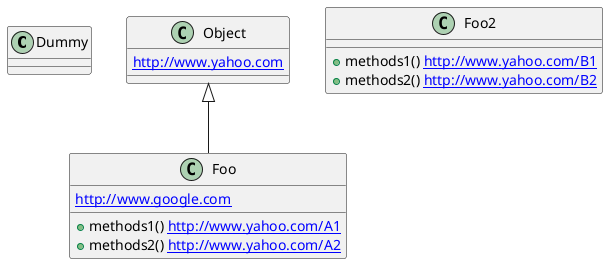 @startuml
' Example link usage within class diagrams
' Found at: http://plantuml.sourceforge.net/qa/?qa=90/web-links-in-generated-images-e-g-using-image-maps


class Dummy [[http://www.yahoo.com]]
Object <|-- Foo
class Foo {
  [[http://www.google.com]]
  + methods1() [[http://www.yahoo.com/A1{Some explainations about this method}]]
  + methods2() [[http://www.yahoo.com/A2]]
}

class Foo2 {
  + methods1() [[http://www.yahoo.com/B1]]
  + methods2() [[http://www.yahoo.com/B2]]
}

class Object {
  [[http://www.yahoo.com]]
}
@enduml
